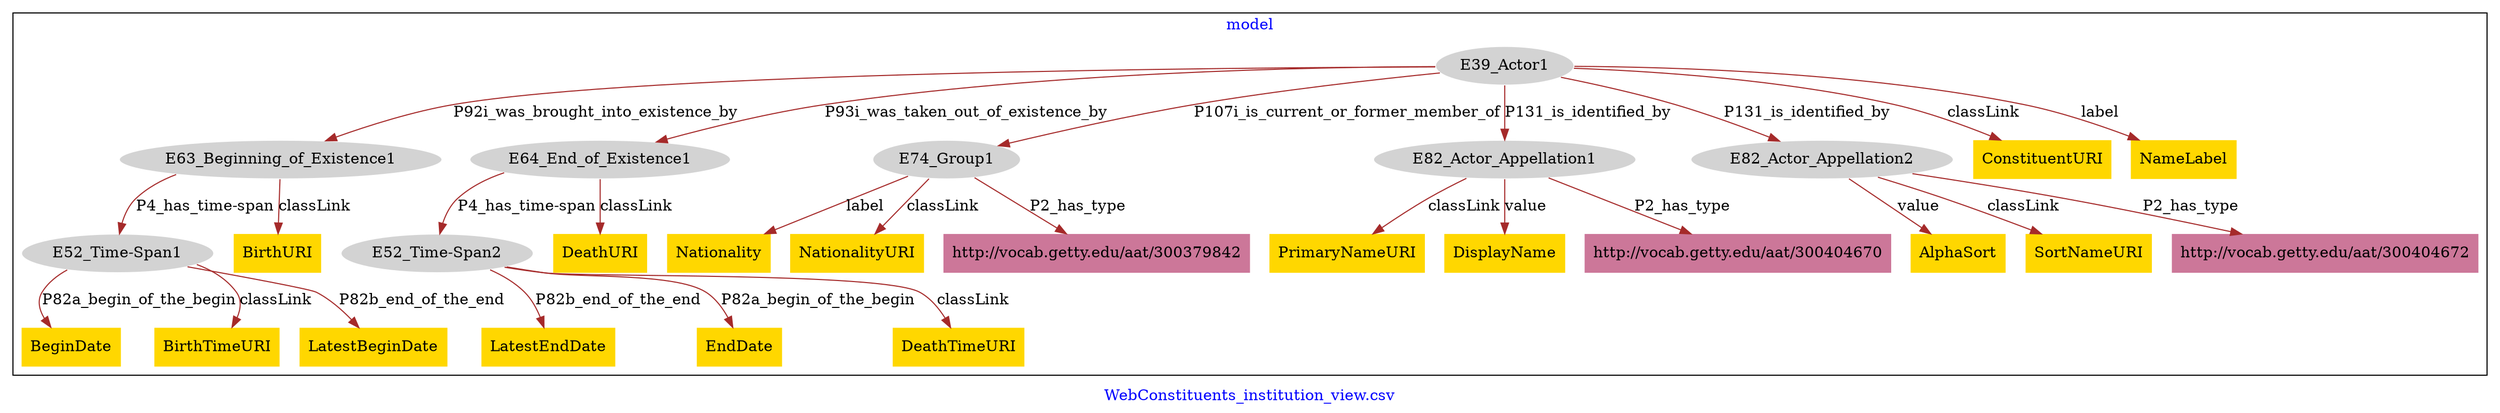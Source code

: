 digraph n0 {
fontcolor="blue"
remincross="true"
label="WebConstituents_institution_view.csv"
subgraph cluster {
label="model"
n2[style="filled",color="white",fillcolor="lightgray",label="E39_Actor1"];
n3[style="filled",color="white",fillcolor="lightgray",label="E63_Beginning_of_Existence1"];
n4[style="filled",color="white",fillcolor="lightgray",label="E64_End_of_Existence1"];
n5[style="filled",color="white",fillcolor="lightgray",label="E74_Group1"];
n6[style="filled",color="white",fillcolor="lightgray",label="E82_Actor_Appellation1"];
n7[style="filled",color="white",fillcolor="lightgray",label="E82_Actor_Appellation2"];
n8[style="filled",color="white",fillcolor="lightgray",label="E52_Time-Span1"];
n9[style="filled",color="white",fillcolor="lightgray",label="E52_Time-Span2"];
n10[shape="plaintext",style="filled",fillcolor="gold",label="BirthURI"];
n11[shape="plaintext",style="filled",fillcolor="gold",label="Nationality"];
n12[shape="plaintext",style="filled",fillcolor="gold",label="LatestEndDate"];
n13[shape="plaintext",style="filled",fillcolor="gold",label="PrimaryNameURI"];
n14[shape="plaintext",style="filled",fillcolor="gold",label="NationalityURI"];
n15[shape="plaintext",style="filled",fillcolor="gold",label="ConstituentURI"];
n16[shape="plaintext",style="filled",fillcolor="gold",label="DisplayName"];
n17[shape="plaintext",style="filled",fillcolor="gold",label="BeginDate"];
n18[shape="plaintext",style="filled",fillcolor="gold",label="EndDate"];
n19[shape="plaintext",style="filled",fillcolor="gold",label="NameLabel"];
n20[shape="plaintext",style="filled",fillcolor="gold",label="BirthTimeURI"];
n21[shape="plaintext",style="filled",fillcolor="gold",label="AlphaSort"];
n22[shape="plaintext",style="filled",fillcolor="gold",label="LatestBeginDate"];
n23[shape="plaintext",style="filled",fillcolor="gold",label="DeathTimeURI"];
n24[shape="plaintext",style="filled",fillcolor="gold",label="DeathURI"];
n25[shape="plaintext",style="filled",fillcolor="gold",label="SortNameURI"];
n26[shape="plaintext",style="filled",fillcolor="#CC7799",label="http://vocab.getty.edu/aat/300379842"];
n27[shape="plaintext",style="filled",fillcolor="#CC7799",label="http://vocab.getty.edu/aat/300404670"];
n28[shape="plaintext",style="filled",fillcolor="#CC7799",label="http://vocab.getty.edu/aat/300404672"];
}
n2 -> n3[color="brown",fontcolor="black",label="P92i_was_brought_into_existence_by"]
n2 -> n4[color="brown",fontcolor="black",label="P93i_was_taken_out_of_existence_by"]
n2 -> n5[color="brown",fontcolor="black",label="P107i_is_current_or_former_member_of"]
n2 -> n6[color="brown",fontcolor="black",label="P131_is_identified_by"]
n2 -> n7[color="brown",fontcolor="black",label="P131_is_identified_by"]
n3 -> n8[color="brown",fontcolor="black",label="P4_has_time-span"]
n4 -> n9[color="brown",fontcolor="black",label="P4_has_time-span"]
n3 -> n10[color="brown",fontcolor="black",label="classLink"]
n5 -> n11[color="brown",fontcolor="black",label="label"]
n9 -> n12[color="brown",fontcolor="black",label="P82b_end_of_the_end"]
n6 -> n13[color="brown",fontcolor="black",label="classLink"]
n5 -> n14[color="brown",fontcolor="black",label="classLink"]
n2 -> n15[color="brown",fontcolor="black",label="classLink"]
n6 -> n16[color="brown",fontcolor="black",label="value"]
n8 -> n17[color="brown",fontcolor="black",label="P82a_begin_of_the_begin"]
n9 -> n18[color="brown",fontcolor="black",label="P82a_begin_of_the_begin"]
n2 -> n19[color="brown",fontcolor="black",label="label"]
n8 -> n20[color="brown",fontcolor="black",label="classLink"]
n7 -> n21[color="brown",fontcolor="black",label="value"]
n8 -> n22[color="brown",fontcolor="black",label="P82b_end_of_the_end"]
n9 -> n23[color="brown",fontcolor="black",label="classLink"]
n4 -> n24[color="brown",fontcolor="black",label="classLink"]
n7 -> n25[color="brown",fontcolor="black",label="classLink"]
n5 -> n26[color="brown",fontcolor="black",label="P2_has_type"]
n6 -> n27[color="brown",fontcolor="black",label="P2_has_type"]
n7 -> n28[color="brown",fontcolor="black",label="P2_has_type"]
}
